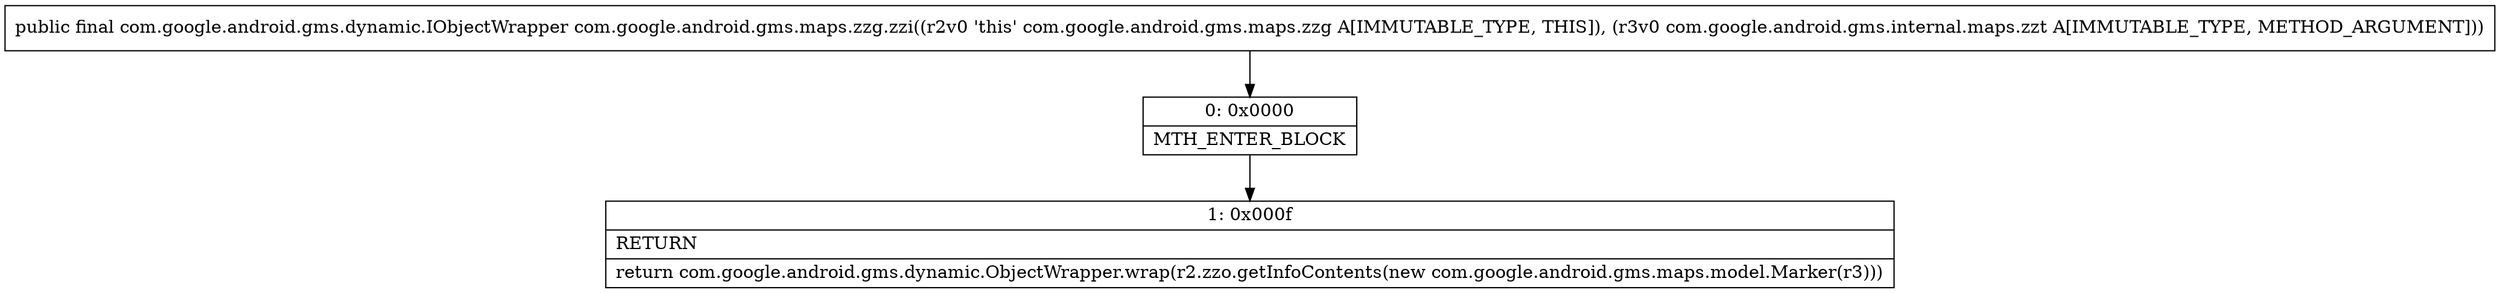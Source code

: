 digraph "CFG forcom.google.android.gms.maps.zzg.zzi(Lcom\/google\/android\/gms\/internal\/maps\/zzt;)Lcom\/google\/android\/gms\/dynamic\/IObjectWrapper;" {
Node_0 [shape=record,label="{0\:\ 0x0000|MTH_ENTER_BLOCK\l}"];
Node_1 [shape=record,label="{1\:\ 0x000f|RETURN\l|return com.google.android.gms.dynamic.ObjectWrapper.wrap(r2.zzo.getInfoContents(new com.google.android.gms.maps.model.Marker(r3)))\l}"];
MethodNode[shape=record,label="{public final com.google.android.gms.dynamic.IObjectWrapper com.google.android.gms.maps.zzg.zzi((r2v0 'this' com.google.android.gms.maps.zzg A[IMMUTABLE_TYPE, THIS]), (r3v0 com.google.android.gms.internal.maps.zzt A[IMMUTABLE_TYPE, METHOD_ARGUMENT])) }"];
MethodNode -> Node_0;
Node_0 -> Node_1;
}

